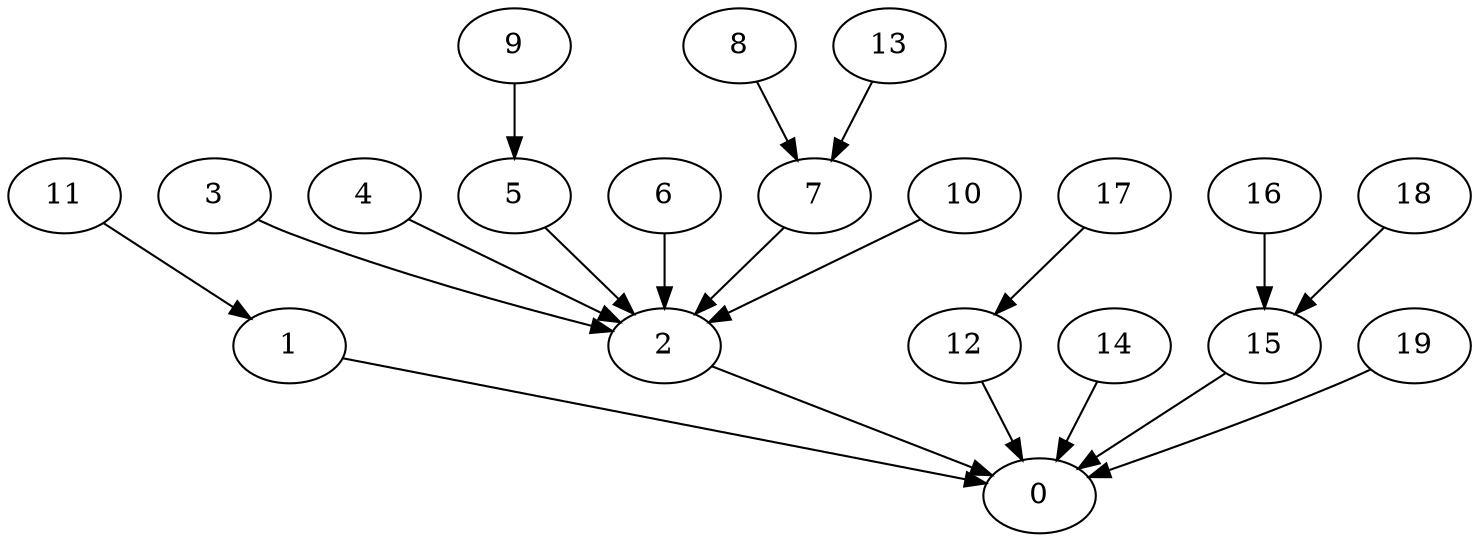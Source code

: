 /* Created by igraph 0.6.5 */
digraph {
  0;
  1;
  2;
  3;
  4;
  5;
  6;
  7;
  8;
  9;
  10;
  11;
  12;
  13;
  14;
  15;
  16;
  17;
  18;
  19;

  1 -> 0;
  2 -> 0;
  3 -> 2;
  4 -> 2;
  5 -> 2;
  6 -> 2;
  7 -> 2;
  8 -> 7;
  9 -> 5;
  10 -> 2;
  11 -> 1;
  12 -> 0;
  13 -> 7;
  14 -> 0;
  15 -> 0;
  16 -> 15;
  17 -> 12;
  18 -> 15;
  19 -> 0;
}
